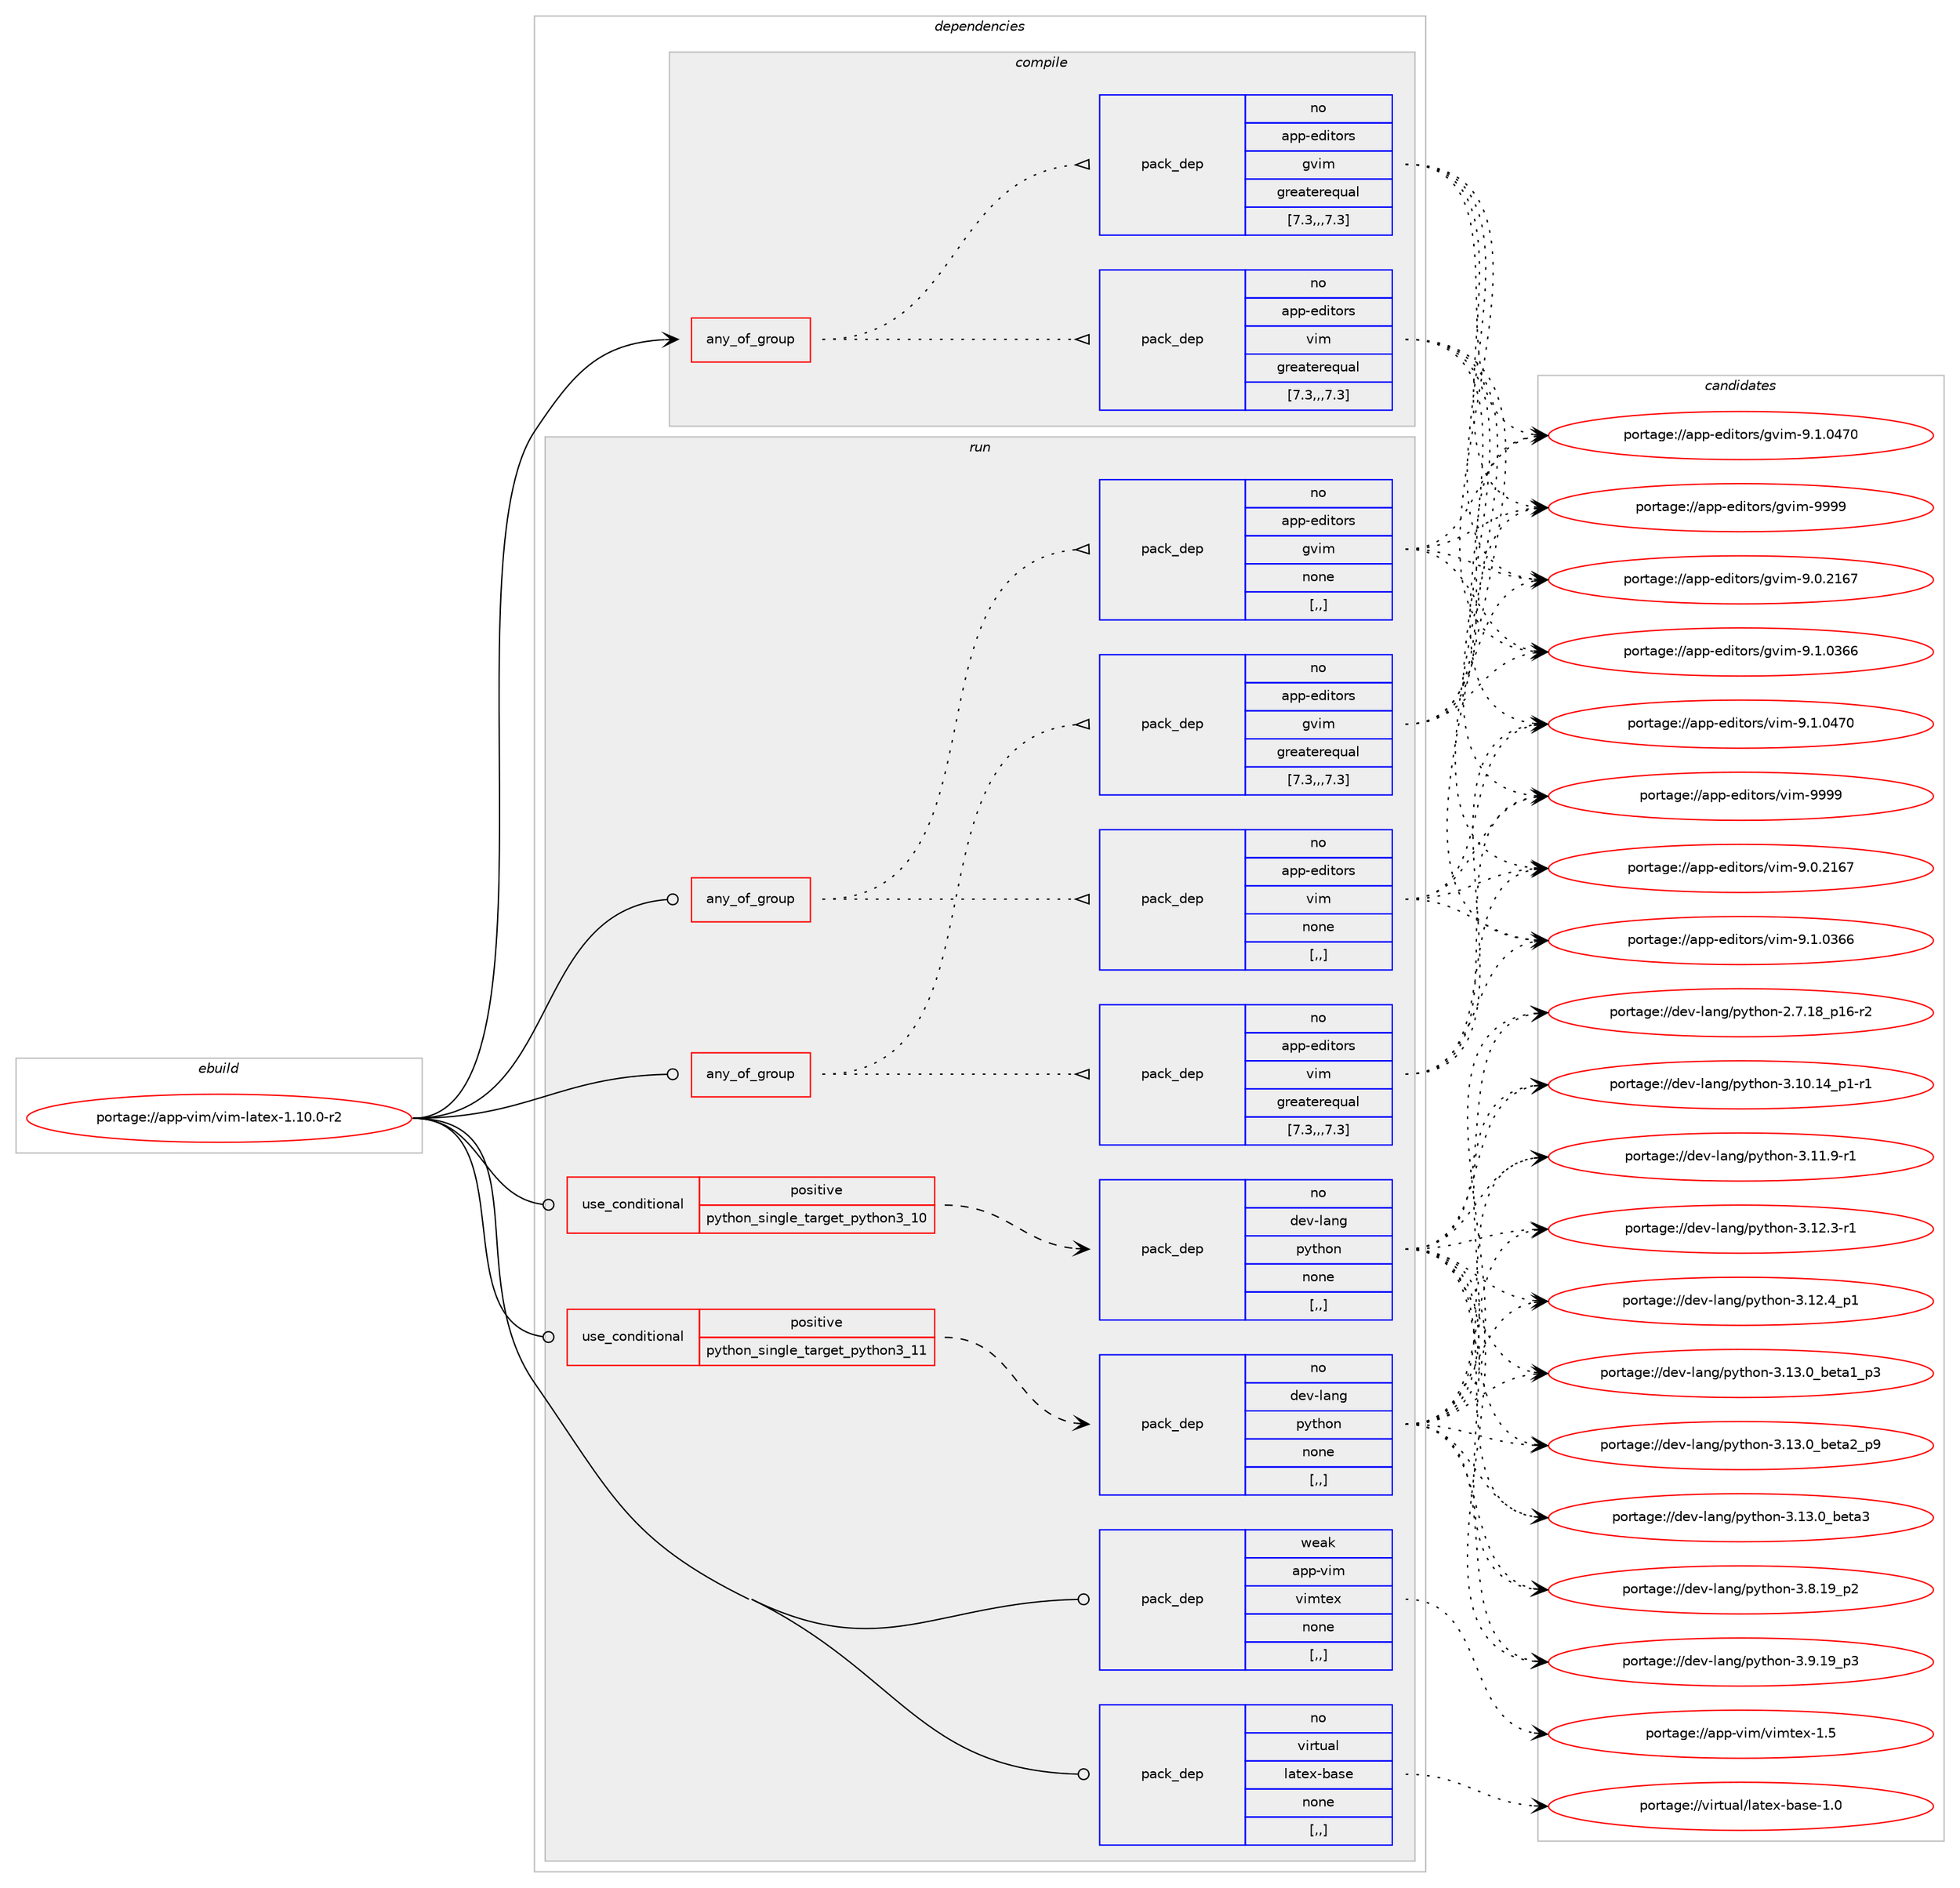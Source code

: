 digraph prolog {

# *************
# Graph options
# *************

newrank=true;
concentrate=true;
compound=true;
graph [rankdir=LR,fontname=Helvetica,fontsize=10,ranksep=1.5];#, ranksep=2.5, nodesep=0.2];
edge  [arrowhead=vee];
node  [fontname=Helvetica,fontsize=10];

# **********
# The ebuild
# **********

subgraph cluster_leftcol {
color=gray;
rank=same;
label=<<i>ebuild</i>>;
id [label="portage://app-vim/vim-latex-1.10.0-r2", color=red, width=4, href="../app-vim/vim-latex-1.10.0-r2.svg"];
}

# ****************
# The dependencies
# ****************

subgraph cluster_midcol {
color=gray;
label=<<i>dependencies</i>>;
subgraph cluster_compile {
fillcolor="#eeeeee";
style=filled;
label=<<i>compile</i>>;
subgraph any784 {
dependency60809 [label=<<TABLE BORDER="0" CELLBORDER="1" CELLSPACING="0" CELLPADDING="4"><TR><TD CELLPADDING="10">any_of_group</TD></TR></TABLE>>, shape=none, color=red];subgraph pack44030 {
dependency60810 [label=<<TABLE BORDER="0" CELLBORDER="1" CELLSPACING="0" CELLPADDING="4" WIDTH="220"><TR><TD ROWSPAN="6" CELLPADDING="30">pack_dep</TD></TR><TR><TD WIDTH="110">no</TD></TR><TR><TD>app-editors</TD></TR><TR><TD>vim</TD></TR><TR><TD>greaterequal</TD></TR><TR><TD>[7.3,,,7.3]</TD></TR></TABLE>>, shape=none, color=blue];
}
dependency60809:e -> dependency60810:w [weight=20,style="dotted",arrowhead="oinv"];
subgraph pack44031 {
dependency60811 [label=<<TABLE BORDER="0" CELLBORDER="1" CELLSPACING="0" CELLPADDING="4" WIDTH="220"><TR><TD ROWSPAN="6" CELLPADDING="30">pack_dep</TD></TR><TR><TD WIDTH="110">no</TD></TR><TR><TD>app-editors</TD></TR><TR><TD>gvim</TD></TR><TR><TD>greaterequal</TD></TR><TR><TD>[7.3,,,7.3]</TD></TR></TABLE>>, shape=none, color=blue];
}
dependency60809:e -> dependency60811:w [weight=20,style="dotted",arrowhead="oinv"];
}
id:e -> dependency60809:w [weight=20,style="solid",arrowhead="vee"];
}
subgraph cluster_compileandrun {
fillcolor="#eeeeee";
style=filled;
label=<<i>compile and run</i>>;
}
subgraph cluster_run {
fillcolor="#eeeeee";
style=filled;
label=<<i>run</i>>;
subgraph any785 {
dependency60812 [label=<<TABLE BORDER="0" CELLBORDER="1" CELLSPACING="0" CELLPADDING="4"><TR><TD CELLPADDING="10">any_of_group</TD></TR></TABLE>>, shape=none, color=red];subgraph pack44032 {
dependency60813 [label=<<TABLE BORDER="0" CELLBORDER="1" CELLSPACING="0" CELLPADDING="4" WIDTH="220"><TR><TD ROWSPAN="6" CELLPADDING="30">pack_dep</TD></TR><TR><TD WIDTH="110">no</TD></TR><TR><TD>app-editors</TD></TR><TR><TD>vim</TD></TR><TR><TD>greaterequal</TD></TR><TR><TD>[7.3,,,7.3]</TD></TR></TABLE>>, shape=none, color=blue];
}
dependency60812:e -> dependency60813:w [weight=20,style="dotted",arrowhead="oinv"];
subgraph pack44033 {
dependency60814 [label=<<TABLE BORDER="0" CELLBORDER="1" CELLSPACING="0" CELLPADDING="4" WIDTH="220"><TR><TD ROWSPAN="6" CELLPADDING="30">pack_dep</TD></TR><TR><TD WIDTH="110">no</TD></TR><TR><TD>app-editors</TD></TR><TR><TD>gvim</TD></TR><TR><TD>greaterequal</TD></TR><TR><TD>[7.3,,,7.3]</TD></TR></TABLE>>, shape=none, color=blue];
}
dependency60812:e -> dependency60814:w [weight=20,style="dotted",arrowhead="oinv"];
}
id:e -> dependency60812:w [weight=20,style="solid",arrowhead="odot"];
subgraph any786 {
dependency60815 [label=<<TABLE BORDER="0" CELLBORDER="1" CELLSPACING="0" CELLPADDING="4"><TR><TD CELLPADDING="10">any_of_group</TD></TR></TABLE>>, shape=none, color=red];subgraph pack44034 {
dependency60816 [label=<<TABLE BORDER="0" CELLBORDER="1" CELLSPACING="0" CELLPADDING="4" WIDTH="220"><TR><TD ROWSPAN="6" CELLPADDING="30">pack_dep</TD></TR><TR><TD WIDTH="110">no</TD></TR><TR><TD>app-editors</TD></TR><TR><TD>vim</TD></TR><TR><TD>none</TD></TR><TR><TD>[,,]</TD></TR></TABLE>>, shape=none, color=blue];
}
dependency60815:e -> dependency60816:w [weight=20,style="dotted",arrowhead="oinv"];
subgraph pack44035 {
dependency60817 [label=<<TABLE BORDER="0" CELLBORDER="1" CELLSPACING="0" CELLPADDING="4" WIDTH="220"><TR><TD ROWSPAN="6" CELLPADDING="30">pack_dep</TD></TR><TR><TD WIDTH="110">no</TD></TR><TR><TD>app-editors</TD></TR><TR><TD>gvim</TD></TR><TR><TD>none</TD></TR><TR><TD>[,,]</TD></TR></TABLE>>, shape=none, color=blue];
}
dependency60815:e -> dependency60817:w [weight=20,style="dotted",arrowhead="oinv"];
}
id:e -> dependency60815:w [weight=20,style="solid",arrowhead="odot"];
subgraph cond15940 {
dependency60818 [label=<<TABLE BORDER="0" CELLBORDER="1" CELLSPACING="0" CELLPADDING="4"><TR><TD ROWSPAN="3" CELLPADDING="10">use_conditional</TD></TR><TR><TD>positive</TD></TR><TR><TD>python_single_target_python3_10</TD></TR></TABLE>>, shape=none, color=red];
subgraph pack44036 {
dependency60819 [label=<<TABLE BORDER="0" CELLBORDER="1" CELLSPACING="0" CELLPADDING="4" WIDTH="220"><TR><TD ROWSPAN="6" CELLPADDING="30">pack_dep</TD></TR><TR><TD WIDTH="110">no</TD></TR><TR><TD>dev-lang</TD></TR><TR><TD>python</TD></TR><TR><TD>none</TD></TR><TR><TD>[,,]</TD></TR></TABLE>>, shape=none, color=blue];
}
dependency60818:e -> dependency60819:w [weight=20,style="dashed",arrowhead="vee"];
}
id:e -> dependency60818:w [weight=20,style="solid",arrowhead="odot"];
subgraph cond15941 {
dependency60820 [label=<<TABLE BORDER="0" CELLBORDER="1" CELLSPACING="0" CELLPADDING="4"><TR><TD ROWSPAN="3" CELLPADDING="10">use_conditional</TD></TR><TR><TD>positive</TD></TR><TR><TD>python_single_target_python3_11</TD></TR></TABLE>>, shape=none, color=red];
subgraph pack44037 {
dependency60821 [label=<<TABLE BORDER="0" CELLBORDER="1" CELLSPACING="0" CELLPADDING="4" WIDTH="220"><TR><TD ROWSPAN="6" CELLPADDING="30">pack_dep</TD></TR><TR><TD WIDTH="110">no</TD></TR><TR><TD>dev-lang</TD></TR><TR><TD>python</TD></TR><TR><TD>none</TD></TR><TR><TD>[,,]</TD></TR></TABLE>>, shape=none, color=blue];
}
dependency60820:e -> dependency60821:w [weight=20,style="dashed",arrowhead="vee"];
}
id:e -> dependency60820:w [weight=20,style="solid",arrowhead="odot"];
subgraph pack44038 {
dependency60822 [label=<<TABLE BORDER="0" CELLBORDER="1" CELLSPACING="0" CELLPADDING="4" WIDTH="220"><TR><TD ROWSPAN="6" CELLPADDING="30">pack_dep</TD></TR><TR><TD WIDTH="110">no</TD></TR><TR><TD>virtual</TD></TR><TR><TD>latex-base</TD></TR><TR><TD>none</TD></TR><TR><TD>[,,]</TD></TR></TABLE>>, shape=none, color=blue];
}
id:e -> dependency60822:w [weight=20,style="solid",arrowhead="odot"];
subgraph pack44039 {
dependency60823 [label=<<TABLE BORDER="0" CELLBORDER="1" CELLSPACING="0" CELLPADDING="4" WIDTH="220"><TR><TD ROWSPAN="6" CELLPADDING="30">pack_dep</TD></TR><TR><TD WIDTH="110">weak</TD></TR><TR><TD>app-vim</TD></TR><TR><TD>vimtex</TD></TR><TR><TD>none</TD></TR><TR><TD>[,,]</TD></TR></TABLE>>, shape=none, color=blue];
}
id:e -> dependency60823:w [weight=20,style="solid",arrowhead="odot"];
}
}

# **************
# The candidates
# **************

subgraph cluster_choices {
rank=same;
color=gray;
label=<<i>candidates</i>>;

subgraph choice44030 {
color=black;
nodesep=1;
choice971121124510110010511611111411547118105109455746484650495455 [label="portage://app-editors/vim-9.0.2167", color=red, width=4,href="../app-editors/vim-9.0.2167.svg"];
choice971121124510110010511611111411547118105109455746494648515454 [label="portage://app-editors/vim-9.1.0366", color=red, width=4,href="../app-editors/vim-9.1.0366.svg"];
choice971121124510110010511611111411547118105109455746494648525548 [label="portage://app-editors/vim-9.1.0470", color=red, width=4,href="../app-editors/vim-9.1.0470.svg"];
choice9711211245101100105116111114115471181051094557575757 [label="portage://app-editors/vim-9999", color=red, width=4,href="../app-editors/vim-9999.svg"];
dependency60810:e -> choice971121124510110010511611111411547118105109455746484650495455:w [style=dotted,weight="100"];
dependency60810:e -> choice971121124510110010511611111411547118105109455746494648515454:w [style=dotted,weight="100"];
dependency60810:e -> choice971121124510110010511611111411547118105109455746494648525548:w [style=dotted,weight="100"];
dependency60810:e -> choice9711211245101100105116111114115471181051094557575757:w [style=dotted,weight="100"];
}
subgraph choice44031 {
color=black;
nodesep=1;
choice971121124510110010511611111411547103118105109455746484650495455 [label="portage://app-editors/gvim-9.0.2167", color=red, width=4,href="../app-editors/gvim-9.0.2167.svg"];
choice971121124510110010511611111411547103118105109455746494648515454 [label="portage://app-editors/gvim-9.1.0366", color=red, width=4,href="../app-editors/gvim-9.1.0366.svg"];
choice971121124510110010511611111411547103118105109455746494648525548 [label="portage://app-editors/gvim-9.1.0470", color=red, width=4,href="../app-editors/gvim-9.1.0470.svg"];
choice9711211245101100105116111114115471031181051094557575757 [label="portage://app-editors/gvim-9999", color=red, width=4,href="../app-editors/gvim-9999.svg"];
dependency60811:e -> choice971121124510110010511611111411547103118105109455746484650495455:w [style=dotted,weight="100"];
dependency60811:e -> choice971121124510110010511611111411547103118105109455746494648515454:w [style=dotted,weight="100"];
dependency60811:e -> choice971121124510110010511611111411547103118105109455746494648525548:w [style=dotted,weight="100"];
dependency60811:e -> choice9711211245101100105116111114115471031181051094557575757:w [style=dotted,weight="100"];
}
subgraph choice44032 {
color=black;
nodesep=1;
choice971121124510110010511611111411547118105109455746484650495455 [label="portage://app-editors/vim-9.0.2167", color=red, width=4,href="../app-editors/vim-9.0.2167.svg"];
choice971121124510110010511611111411547118105109455746494648515454 [label="portage://app-editors/vim-9.1.0366", color=red, width=4,href="../app-editors/vim-9.1.0366.svg"];
choice971121124510110010511611111411547118105109455746494648525548 [label="portage://app-editors/vim-9.1.0470", color=red, width=4,href="../app-editors/vim-9.1.0470.svg"];
choice9711211245101100105116111114115471181051094557575757 [label="portage://app-editors/vim-9999", color=red, width=4,href="../app-editors/vim-9999.svg"];
dependency60813:e -> choice971121124510110010511611111411547118105109455746484650495455:w [style=dotted,weight="100"];
dependency60813:e -> choice971121124510110010511611111411547118105109455746494648515454:w [style=dotted,weight="100"];
dependency60813:e -> choice971121124510110010511611111411547118105109455746494648525548:w [style=dotted,weight="100"];
dependency60813:e -> choice9711211245101100105116111114115471181051094557575757:w [style=dotted,weight="100"];
}
subgraph choice44033 {
color=black;
nodesep=1;
choice971121124510110010511611111411547103118105109455746484650495455 [label="portage://app-editors/gvim-9.0.2167", color=red, width=4,href="../app-editors/gvim-9.0.2167.svg"];
choice971121124510110010511611111411547103118105109455746494648515454 [label="portage://app-editors/gvim-9.1.0366", color=red, width=4,href="../app-editors/gvim-9.1.0366.svg"];
choice971121124510110010511611111411547103118105109455746494648525548 [label="portage://app-editors/gvim-9.1.0470", color=red, width=4,href="../app-editors/gvim-9.1.0470.svg"];
choice9711211245101100105116111114115471031181051094557575757 [label="portage://app-editors/gvim-9999", color=red, width=4,href="../app-editors/gvim-9999.svg"];
dependency60814:e -> choice971121124510110010511611111411547103118105109455746484650495455:w [style=dotted,weight="100"];
dependency60814:e -> choice971121124510110010511611111411547103118105109455746494648515454:w [style=dotted,weight="100"];
dependency60814:e -> choice971121124510110010511611111411547103118105109455746494648525548:w [style=dotted,weight="100"];
dependency60814:e -> choice9711211245101100105116111114115471031181051094557575757:w [style=dotted,weight="100"];
}
subgraph choice44034 {
color=black;
nodesep=1;
choice971121124510110010511611111411547118105109455746484650495455 [label="portage://app-editors/vim-9.0.2167", color=red, width=4,href="../app-editors/vim-9.0.2167.svg"];
choice971121124510110010511611111411547118105109455746494648515454 [label="portage://app-editors/vim-9.1.0366", color=red, width=4,href="../app-editors/vim-9.1.0366.svg"];
choice971121124510110010511611111411547118105109455746494648525548 [label="portage://app-editors/vim-9.1.0470", color=red, width=4,href="../app-editors/vim-9.1.0470.svg"];
choice9711211245101100105116111114115471181051094557575757 [label="portage://app-editors/vim-9999", color=red, width=4,href="../app-editors/vim-9999.svg"];
dependency60816:e -> choice971121124510110010511611111411547118105109455746484650495455:w [style=dotted,weight="100"];
dependency60816:e -> choice971121124510110010511611111411547118105109455746494648515454:w [style=dotted,weight="100"];
dependency60816:e -> choice971121124510110010511611111411547118105109455746494648525548:w [style=dotted,weight="100"];
dependency60816:e -> choice9711211245101100105116111114115471181051094557575757:w [style=dotted,weight="100"];
}
subgraph choice44035 {
color=black;
nodesep=1;
choice971121124510110010511611111411547103118105109455746484650495455 [label="portage://app-editors/gvim-9.0.2167", color=red, width=4,href="../app-editors/gvim-9.0.2167.svg"];
choice971121124510110010511611111411547103118105109455746494648515454 [label="portage://app-editors/gvim-9.1.0366", color=red, width=4,href="../app-editors/gvim-9.1.0366.svg"];
choice971121124510110010511611111411547103118105109455746494648525548 [label="portage://app-editors/gvim-9.1.0470", color=red, width=4,href="../app-editors/gvim-9.1.0470.svg"];
choice9711211245101100105116111114115471031181051094557575757 [label="portage://app-editors/gvim-9999", color=red, width=4,href="../app-editors/gvim-9999.svg"];
dependency60817:e -> choice971121124510110010511611111411547103118105109455746484650495455:w [style=dotted,weight="100"];
dependency60817:e -> choice971121124510110010511611111411547103118105109455746494648515454:w [style=dotted,weight="100"];
dependency60817:e -> choice971121124510110010511611111411547103118105109455746494648525548:w [style=dotted,weight="100"];
dependency60817:e -> choice9711211245101100105116111114115471031181051094557575757:w [style=dotted,weight="100"];
}
subgraph choice44036 {
color=black;
nodesep=1;
choice100101118451089711010347112121116104111110455046554649569511249544511450 [label="portage://dev-lang/python-2.7.18_p16-r2", color=red, width=4,href="../dev-lang/python-2.7.18_p16-r2.svg"];
choice100101118451089711010347112121116104111110455146494846495295112494511449 [label="portage://dev-lang/python-3.10.14_p1-r1", color=red, width=4,href="../dev-lang/python-3.10.14_p1-r1.svg"];
choice100101118451089711010347112121116104111110455146494946574511449 [label="portage://dev-lang/python-3.11.9-r1", color=red, width=4,href="../dev-lang/python-3.11.9-r1.svg"];
choice100101118451089711010347112121116104111110455146495046514511449 [label="portage://dev-lang/python-3.12.3-r1", color=red, width=4,href="../dev-lang/python-3.12.3-r1.svg"];
choice100101118451089711010347112121116104111110455146495046529511249 [label="portage://dev-lang/python-3.12.4_p1", color=red, width=4,href="../dev-lang/python-3.12.4_p1.svg"];
choice10010111845108971101034711212111610411111045514649514648959810111697499511251 [label="portage://dev-lang/python-3.13.0_beta1_p3", color=red, width=4,href="../dev-lang/python-3.13.0_beta1_p3.svg"];
choice10010111845108971101034711212111610411111045514649514648959810111697509511257 [label="portage://dev-lang/python-3.13.0_beta2_p9", color=red, width=4,href="../dev-lang/python-3.13.0_beta2_p9.svg"];
choice1001011184510897110103471121211161041111104551464951464895981011169751 [label="portage://dev-lang/python-3.13.0_beta3", color=red, width=4,href="../dev-lang/python-3.13.0_beta3.svg"];
choice100101118451089711010347112121116104111110455146564649579511250 [label="portage://dev-lang/python-3.8.19_p2", color=red, width=4,href="../dev-lang/python-3.8.19_p2.svg"];
choice100101118451089711010347112121116104111110455146574649579511251 [label="portage://dev-lang/python-3.9.19_p3", color=red, width=4,href="../dev-lang/python-3.9.19_p3.svg"];
dependency60819:e -> choice100101118451089711010347112121116104111110455046554649569511249544511450:w [style=dotted,weight="100"];
dependency60819:e -> choice100101118451089711010347112121116104111110455146494846495295112494511449:w [style=dotted,weight="100"];
dependency60819:e -> choice100101118451089711010347112121116104111110455146494946574511449:w [style=dotted,weight="100"];
dependency60819:e -> choice100101118451089711010347112121116104111110455146495046514511449:w [style=dotted,weight="100"];
dependency60819:e -> choice100101118451089711010347112121116104111110455146495046529511249:w [style=dotted,weight="100"];
dependency60819:e -> choice10010111845108971101034711212111610411111045514649514648959810111697499511251:w [style=dotted,weight="100"];
dependency60819:e -> choice10010111845108971101034711212111610411111045514649514648959810111697509511257:w [style=dotted,weight="100"];
dependency60819:e -> choice1001011184510897110103471121211161041111104551464951464895981011169751:w [style=dotted,weight="100"];
dependency60819:e -> choice100101118451089711010347112121116104111110455146564649579511250:w [style=dotted,weight="100"];
dependency60819:e -> choice100101118451089711010347112121116104111110455146574649579511251:w [style=dotted,weight="100"];
}
subgraph choice44037 {
color=black;
nodesep=1;
choice100101118451089711010347112121116104111110455046554649569511249544511450 [label="portage://dev-lang/python-2.7.18_p16-r2", color=red, width=4,href="../dev-lang/python-2.7.18_p16-r2.svg"];
choice100101118451089711010347112121116104111110455146494846495295112494511449 [label="portage://dev-lang/python-3.10.14_p1-r1", color=red, width=4,href="../dev-lang/python-3.10.14_p1-r1.svg"];
choice100101118451089711010347112121116104111110455146494946574511449 [label="portage://dev-lang/python-3.11.9-r1", color=red, width=4,href="../dev-lang/python-3.11.9-r1.svg"];
choice100101118451089711010347112121116104111110455146495046514511449 [label="portage://dev-lang/python-3.12.3-r1", color=red, width=4,href="../dev-lang/python-3.12.3-r1.svg"];
choice100101118451089711010347112121116104111110455146495046529511249 [label="portage://dev-lang/python-3.12.4_p1", color=red, width=4,href="../dev-lang/python-3.12.4_p1.svg"];
choice10010111845108971101034711212111610411111045514649514648959810111697499511251 [label="portage://dev-lang/python-3.13.0_beta1_p3", color=red, width=4,href="../dev-lang/python-3.13.0_beta1_p3.svg"];
choice10010111845108971101034711212111610411111045514649514648959810111697509511257 [label="portage://dev-lang/python-3.13.0_beta2_p9", color=red, width=4,href="../dev-lang/python-3.13.0_beta2_p9.svg"];
choice1001011184510897110103471121211161041111104551464951464895981011169751 [label="portage://dev-lang/python-3.13.0_beta3", color=red, width=4,href="../dev-lang/python-3.13.0_beta3.svg"];
choice100101118451089711010347112121116104111110455146564649579511250 [label="portage://dev-lang/python-3.8.19_p2", color=red, width=4,href="../dev-lang/python-3.8.19_p2.svg"];
choice100101118451089711010347112121116104111110455146574649579511251 [label="portage://dev-lang/python-3.9.19_p3", color=red, width=4,href="../dev-lang/python-3.9.19_p3.svg"];
dependency60821:e -> choice100101118451089711010347112121116104111110455046554649569511249544511450:w [style=dotted,weight="100"];
dependency60821:e -> choice100101118451089711010347112121116104111110455146494846495295112494511449:w [style=dotted,weight="100"];
dependency60821:e -> choice100101118451089711010347112121116104111110455146494946574511449:w [style=dotted,weight="100"];
dependency60821:e -> choice100101118451089711010347112121116104111110455146495046514511449:w [style=dotted,weight="100"];
dependency60821:e -> choice100101118451089711010347112121116104111110455146495046529511249:w [style=dotted,weight="100"];
dependency60821:e -> choice10010111845108971101034711212111610411111045514649514648959810111697499511251:w [style=dotted,weight="100"];
dependency60821:e -> choice10010111845108971101034711212111610411111045514649514648959810111697509511257:w [style=dotted,weight="100"];
dependency60821:e -> choice1001011184510897110103471121211161041111104551464951464895981011169751:w [style=dotted,weight="100"];
dependency60821:e -> choice100101118451089711010347112121116104111110455146564649579511250:w [style=dotted,weight="100"];
dependency60821:e -> choice100101118451089711010347112121116104111110455146574649579511251:w [style=dotted,weight="100"];
}
subgraph choice44038 {
color=black;
nodesep=1;
choice11810511411611797108471089711610112045989711510145494648 [label="portage://virtual/latex-base-1.0", color=red, width=4,href="../virtual/latex-base-1.0.svg"];
dependency60822:e -> choice11810511411611797108471089711610112045989711510145494648:w [style=dotted,weight="100"];
}
subgraph choice44039 {
color=black;
nodesep=1;
choice97112112451181051094711810510911610112045494653 [label="portage://app-vim/vimtex-1.5", color=red, width=4,href="../app-vim/vimtex-1.5.svg"];
dependency60823:e -> choice97112112451181051094711810510911610112045494653:w [style=dotted,weight="100"];
}
}

}

